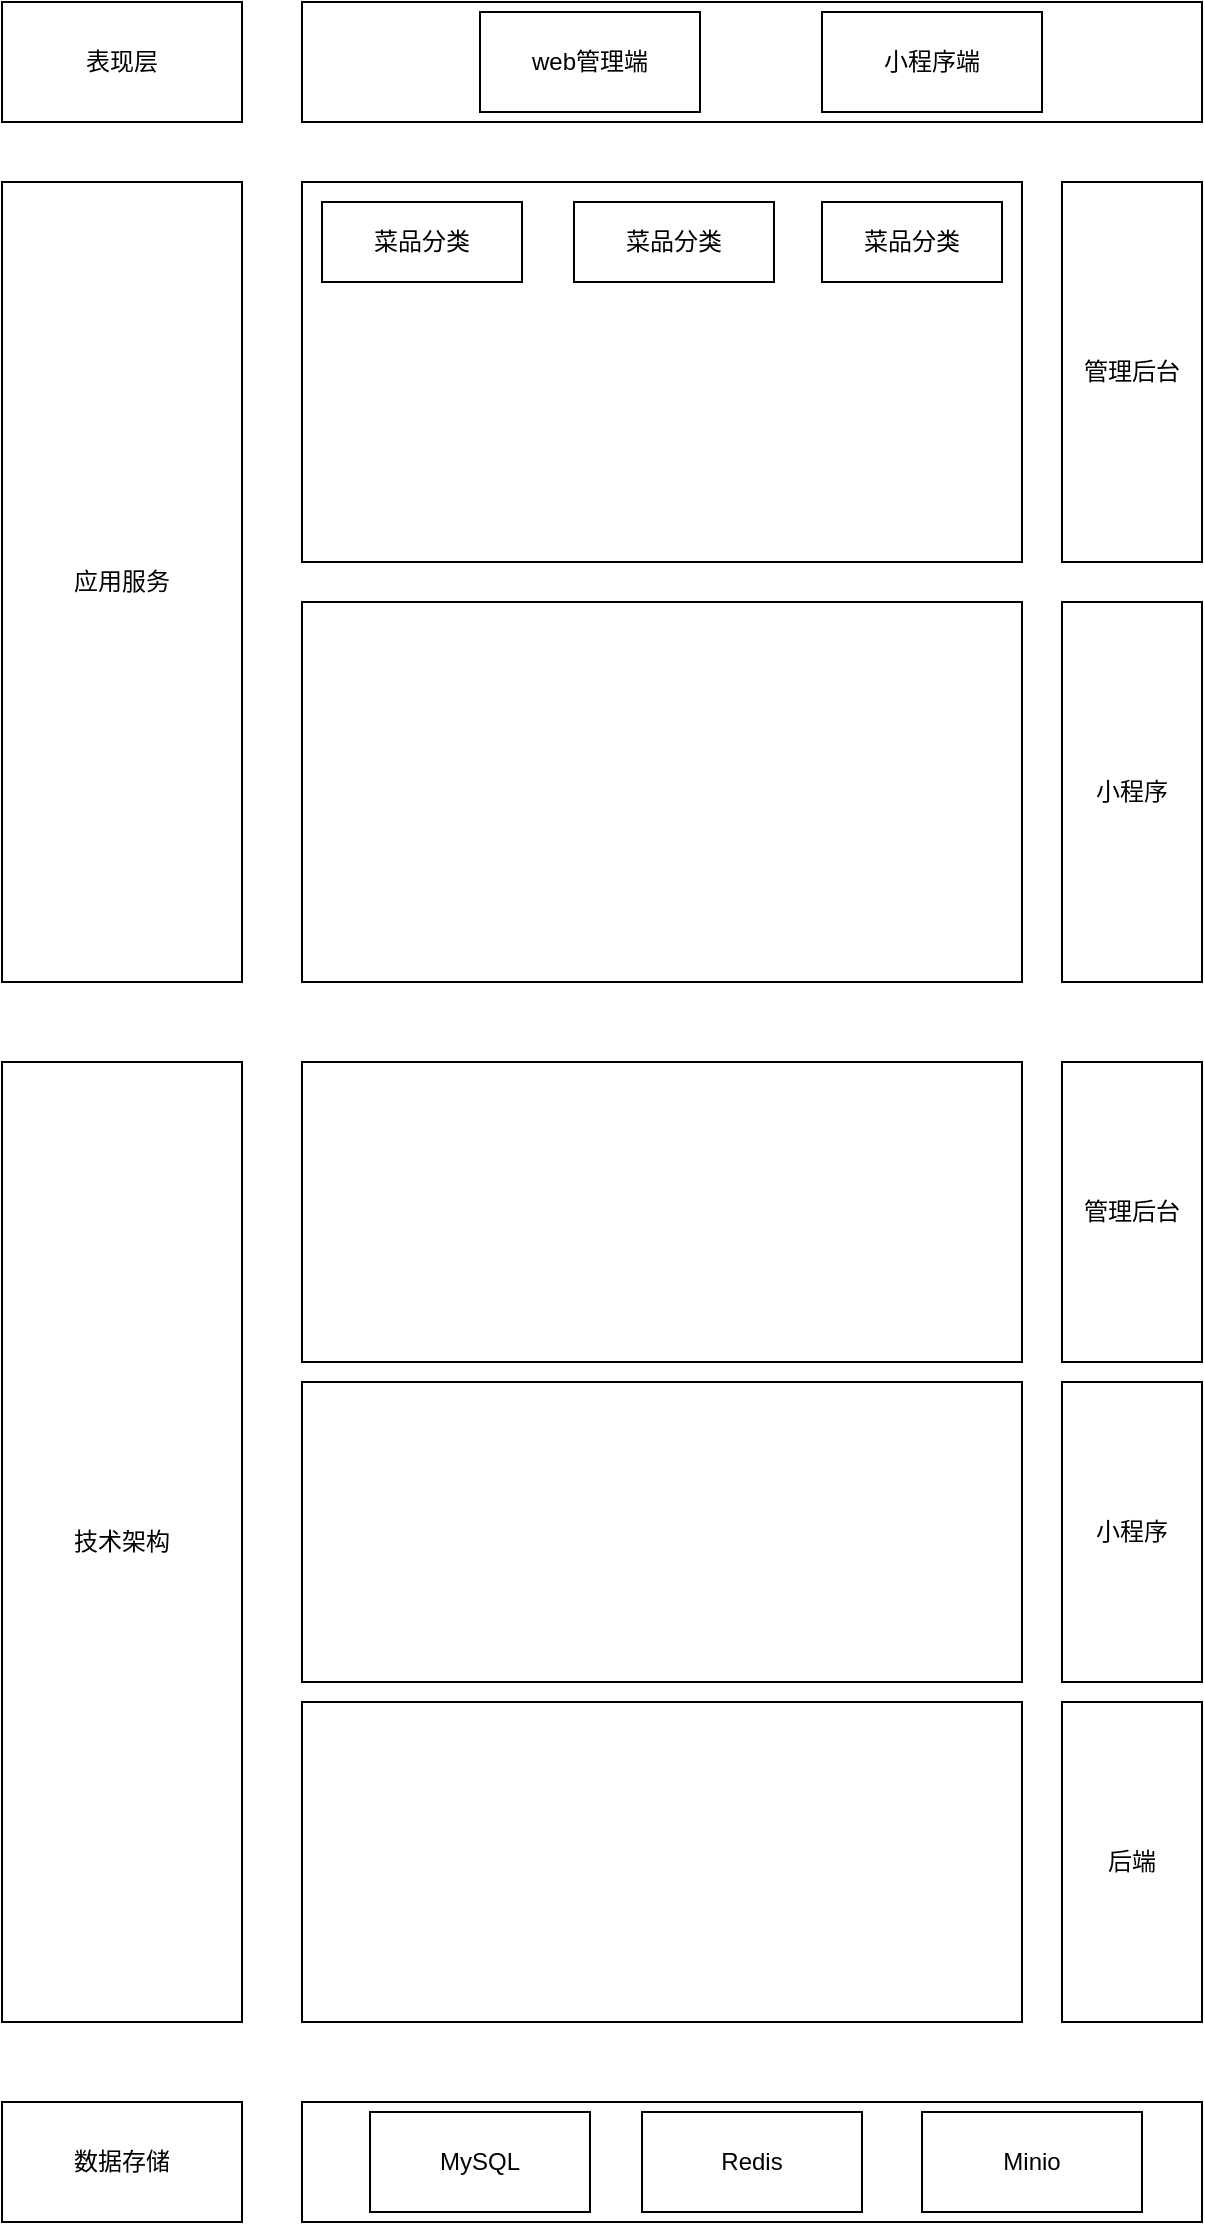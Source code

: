 <mxfile version="25.0.3">
  <diagram name="第 1 页" id="kkiRMd6nDf_l1V6F4f-9">
    <mxGraphModel dx="954" dy="566" grid="1" gridSize="10" guides="1" tooltips="1" connect="1" arrows="1" fold="1" page="1" pageScale="1" pageWidth="827" pageHeight="1169" math="0" shadow="0">
      <root>
        <mxCell id="0" />
        <mxCell id="1" parent="0" />
        <mxCell id="BB3gbroHE7xtjv3Sknmu-1" value="" style="rounded=0;whiteSpace=wrap;html=1;" vertex="1" parent="1">
          <mxGeometry x="270" y="30" width="450" height="60" as="geometry" />
        </mxCell>
        <mxCell id="BB3gbroHE7xtjv3Sknmu-2" value="表现层" style="rounded=0;whiteSpace=wrap;html=1;" vertex="1" parent="1">
          <mxGeometry x="120" y="30" width="120" height="60" as="geometry" />
        </mxCell>
        <mxCell id="BB3gbroHE7xtjv3Sknmu-3" value="web管理端" style="rounded=0;whiteSpace=wrap;html=1;" vertex="1" parent="1">
          <mxGeometry x="359" y="35" width="110" height="50" as="geometry" />
        </mxCell>
        <mxCell id="BB3gbroHE7xtjv3Sknmu-4" value="小程序端" style="rounded=0;whiteSpace=wrap;html=1;" vertex="1" parent="1">
          <mxGeometry x="530" y="35" width="110" height="50" as="geometry" />
        </mxCell>
        <mxCell id="BB3gbroHE7xtjv3Sknmu-5" value="应用服务" style="rounded=0;whiteSpace=wrap;html=1;" vertex="1" parent="1">
          <mxGeometry x="120" y="120" width="120" height="400" as="geometry" />
        </mxCell>
        <mxCell id="BB3gbroHE7xtjv3Sknmu-6" value="技术架构" style="rounded=0;whiteSpace=wrap;html=1;" vertex="1" parent="1">
          <mxGeometry x="120" y="560" width="120" height="480" as="geometry" />
        </mxCell>
        <mxCell id="BB3gbroHE7xtjv3Sknmu-7" value="数据存储" style="rounded=0;whiteSpace=wrap;html=1;" vertex="1" parent="1">
          <mxGeometry x="120" y="1080" width="120" height="60" as="geometry" />
        </mxCell>
        <mxCell id="BB3gbroHE7xtjv3Sknmu-8" value="" style="rounded=0;whiteSpace=wrap;html=1;" vertex="1" parent="1">
          <mxGeometry x="270" y="120" width="360" height="190" as="geometry" />
        </mxCell>
        <mxCell id="BB3gbroHE7xtjv3Sknmu-9" value="管理后台" style="rounded=0;whiteSpace=wrap;html=1;" vertex="1" parent="1">
          <mxGeometry x="650" y="120" width="70" height="190" as="geometry" />
        </mxCell>
        <mxCell id="BB3gbroHE7xtjv3Sknmu-10" value="" style="rounded=0;whiteSpace=wrap;html=1;" vertex="1" parent="1">
          <mxGeometry x="270" y="330" width="360" height="190" as="geometry" />
        </mxCell>
        <mxCell id="BB3gbroHE7xtjv3Sknmu-11" value="小程序" style="rounded=0;whiteSpace=wrap;html=1;" vertex="1" parent="1">
          <mxGeometry x="650" y="330" width="70" height="190" as="geometry" />
        </mxCell>
        <mxCell id="BB3gbroHE7xtjv3Sknmu-12" value="" style="rounded=0;whiteSpace=wrap;html=1;" vertex="1" parent="1">
          <mxGeometry x="270" y="560" width="360" height="150" as="geometry" />
        </mxCell>
        <mxCell id="BB3gbroHE7xtjv3Sknmu-13" value="管理后台" style="rounded=0;whiteSpace=wrap;html=1;" vertex="1" parent="1">
          <mxGeometry x="650" y="560" width="70" height="150" as="geometry" />
        </mxCell>
        <mxCell id="BB3gbroHE7xtjv3Sknmu-14" value="" style="rounded=0;whiteSpace=wrap;html=1;" vertex="1" parent="1">
          <mxGeometry x="270" y="880" width="360" height="160" as="geometry" />
        </mxCell>
        <mxCell id="BB3gbroHE7xtjv3Sknmu-15" value="后端" style="rounded=0;whiteSpace=wrap;html=1;" vertex="1" parent="1">
          <mxGeometry x="650" y="880" width="70" height="160" as="geometry" />
        </mxCell>
        <mxCell id="BB3gbroHE7xtjv3Sknmu-16" value="" style="rounded=0;whiteSpace=wrap;html=1;" vertex="1" parent="1">
          <mxGeometry x="270" y="1080" width="450" height="60" as="geometry" />
        </mxCell>
        <mxCell id="BB3gbroHE7xtjv3Sknmu-17" value="MySQL" style="rounded=0;whiteSpace=wrap;html=1;" vertex="1" parent="1">
          <mxGeometry x="304" y="1085" width="110" height="50" as="geometry" />
        </mxCell>
        <mxCell id="BB3gbroHE7xtjv3Sknmu-18" value="Redis" style="rounded=0;whiteSpace=wrap;html=1;" vertex="1" parent="1">
          <mxGeometry x="440" y="1085" width="110" height="50" as="geometry" />
        </mxCell>
        <mxCell id="BB3gbroHE7xtjv3Sknmu-19" value="Minio" style="rounded=0;whiteSpace=wrap;html=1;" vertex="1" parent="1">
          <mxGeometry x="580" y="1085" width="110" height="50" as="geometry" />
        </mxCell>
        <mxCell id="BB3gbroHE7xtjv3Sknmu-20" value="" style="rounded=0;whiteSpace=wrap;html=1;" vertex="1" parent="1">
          <mxGeometry x="270" y="720" width="360" height="150" as="geometry" />
        </mxCell>
        <mxCell id="BB3gbroHE7xtjv3Sknmu-21" value="小程序" style="rounded=0;whiteSpace=wrap;html=1;" vertex="1" parent="1">
          <mxGeometry x="650" y="720" width="70" height="150" as="geometry" />
        </mxCell>
        <mxCell id="BB3gbroHE7xtjv3Sknmu-22" value="菜品分类" style="rounded=0;whiteSpace=wrap;html=1;" vertex="1" parent="1">
          <mxGeometry x="280" y="130" width="100" height="40" as="geometry" />
        </mxCell>
        <mxCell id="BB3gbroHE7xtjv3Sknmu-23" value="菜品分类" style="rounded=0;whiteSpace=wrap;html=1;" vertex="1" parent="1">
          <mxGeometry x="406" y="130" width="100" height="40" as="geometry" />
        </mxCell>
        <mxCell id="BB3gbroHE7xtjv3Sknmu-24" value="菜品分类" style="rounded=0;whiteSpace=wrap;html=1;" vertex="1" parent="1">
          <mxGeometry x="530" y="130" width="90" height="40" as="geometry" />
        </mxCell>
      </root>
    </mxGraphModel>
  </diagram>
</mxfile>
